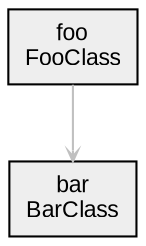 digraph sc {
  ratio="compress"
  node [fontsize="11" fontname="Arial" shape="record"];
  edge [fontsize="9" fontname="Arial" color="grey" arrowhead="open" arrowsize="0.5"];

  node_foo [label="foo\nFooClass\n", shape=record, fillcolor="#eeeeee", style="filled"];
  node_bar [label="bar\nBarClass\n", shape=record, fillcolor="#eeeeee", style="filled"];
  node_foo -> node_bar [label="" style="filled"];
}
